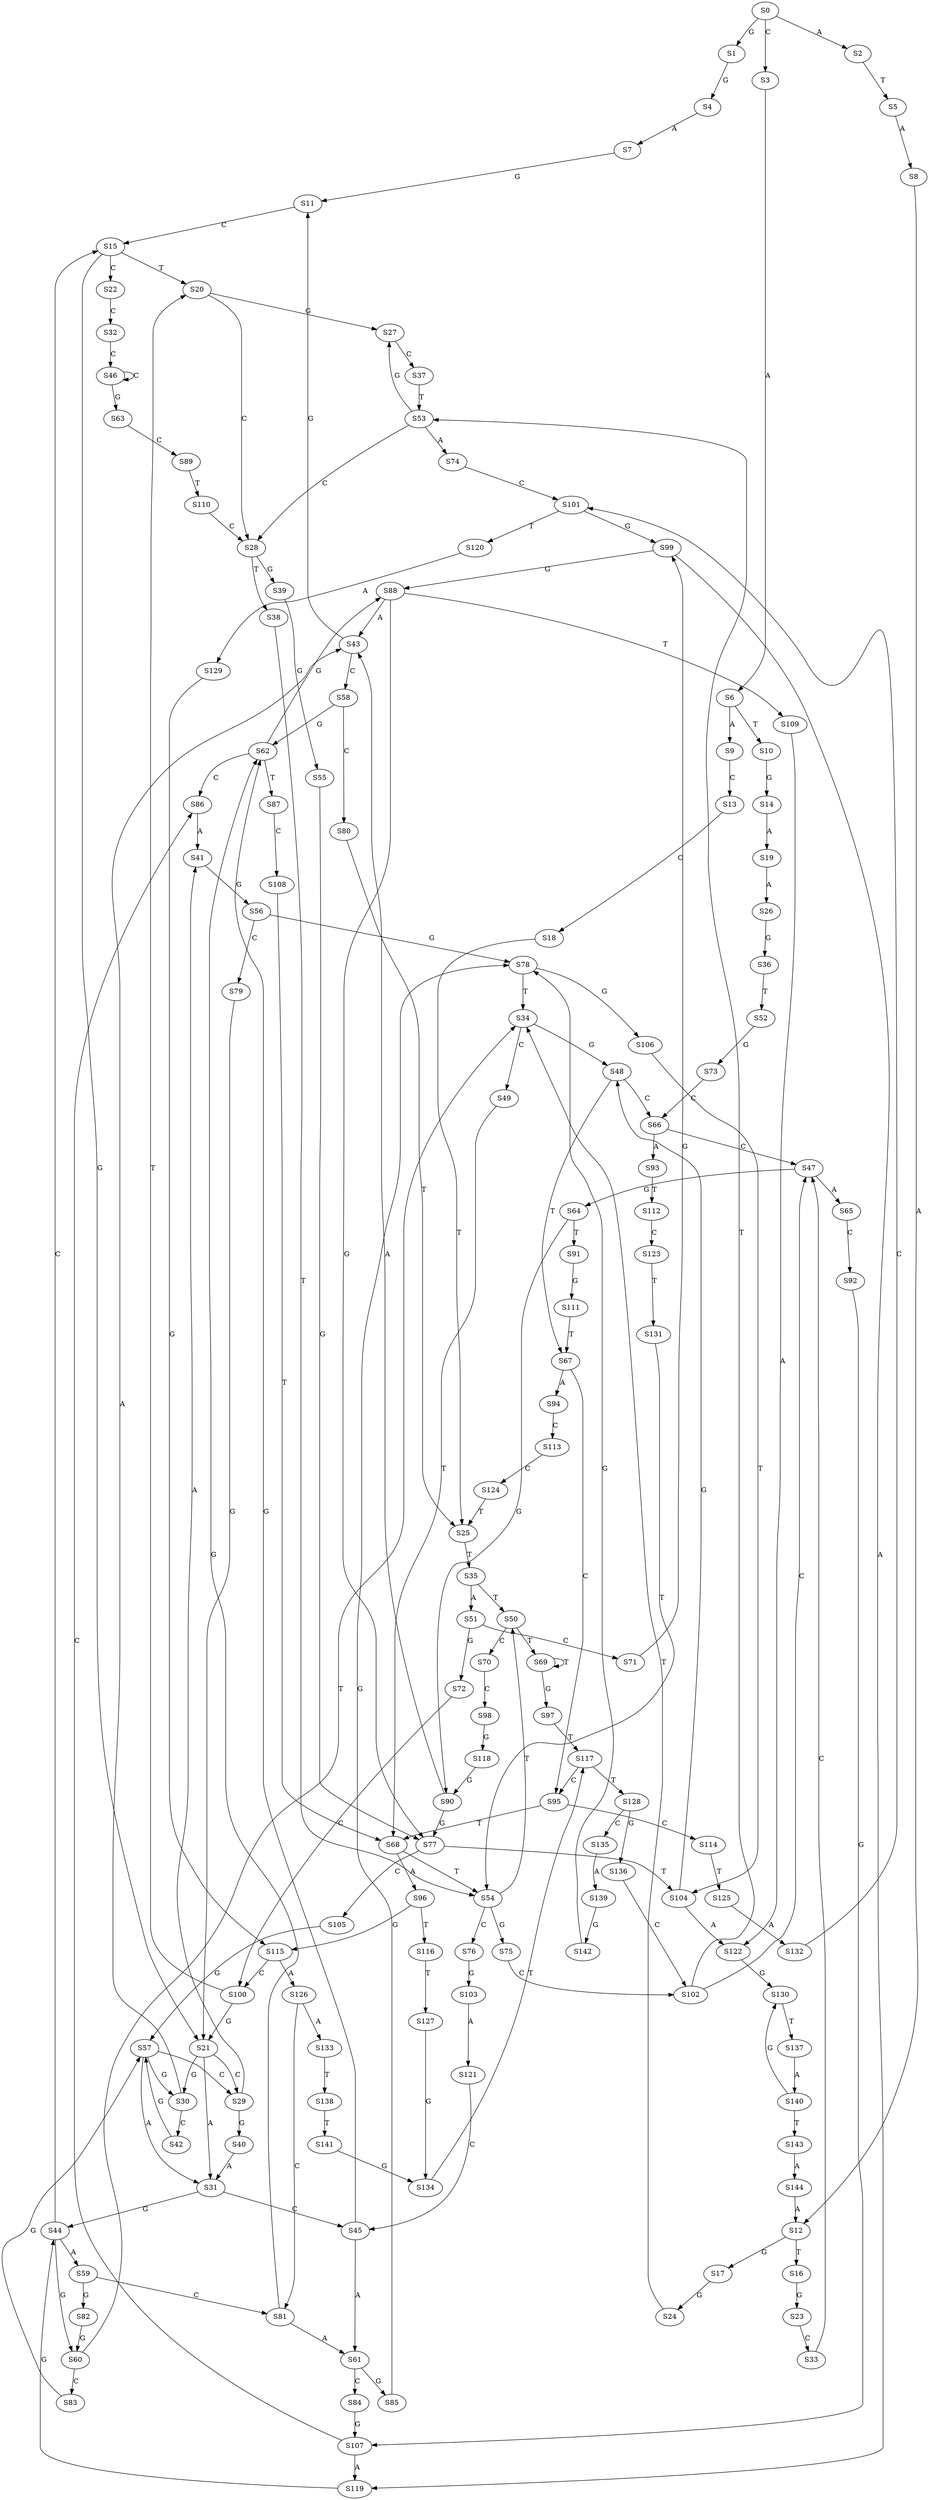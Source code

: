 strict digraph  {
	S0 -> S1 [ label = G ];
	S0 -> S2 [ label = A ];
	S0 -> S3 [ label = C ];
	S1 -> S4 [ label = G ];
	S2 -> S5 [ label = T ];
	S3 -> S6 [ label = A ];
	S4 -> S7 [ label = A ];
	S5 -> S8 [ label = A ];
	S6 -> S9 [ label = A ];
	S6 -> S10 [ label = T ];
	S7 -> S11 [ label = G ];
	S8 -> S12 [ label = A ];
	S9 -> S13 [ label = C ];
	S10 -> S14 [ label = G ];
	S11 -> S15 [ label = C ];
	S12 -> S16 [ label = T ];
	S12 -> S17 [ label = G ];
	S13 -> S18 [ label = C ];
	S14 -> S19 [ label = A ];
	S15 -> S20 [ label = T ];
	S15 -> S21 [ label = G ];
	S15 -> S22 [ label = C ];
	S16 -> S23 [ label = G ];
	S17 -> S24 [ label = G ];
	S18 -> S25 [ label = T ];
	S19 -> S26 [ label = A ];
	S20 -> S27 [ label = G ];
	S20 -> S28 [ label = C ];
	S21 -> S29 [ label = C ];
	S21 -> S30 [ label = G ];
	S21 -> S31 [ label = A ];
	S22 -> S32 [ label = C ];
	S23 -> S33 [ label = C ];
	S24 -> S34 [ label = T ];
	S25 -> S35 [ label = T ];
	S26 -> S36 [ label = G ];
	S27 -> S37 [ label = C ];
	S28 -> S38 [ label = T ];
	S28 -> S39 [ label = G ];
	S29 -> S40 [ label = G ];
	S29 -> S41 [ label = A ];
	S30 -> S42 [ label = C ];
	S30 -> S43 [ label = A ];
	S31 -> S44 [ label = G ];
	S31 -> S45 [ label = C ];
	S32 -> S46 [ label = C ];
	S33 -> S47 [ label = C ];
	S34 -> S48 [ label = G ];
	S34 -> S49 [ label = C ];
	S35 -> S50 [ label = T ];
	S35 -> S51 [ label = A ];
	S36 -> S52 [ label = T ];
	S37 -> S53 [ label = T ];
	S38 -> S54 [ label = T ];
	S39 -> S55 [ label = G ];
	S40 -> S31 [ label = A ];
	S41 -> S56 [ label = G ];
	S42 -> S57 [ label = G ];
	S43 -> S58 [ label = C ];
	S43 -> S11 [ label = G ];
	S44 -> S59 [ label = A ];
	S44 -> S15 [ label = C ];
	S44 -> S60 [ label = G ];
	S45 -> S61 [ label = A ];
	S45 -> S62 [ label = G ];
	S46 -> S63 [ label = G ];
	S46 -> S46 [ label = C ];
	S47 -> S64 [ label = G ];
	S47 -> S65 [ label = A ];
	S48 -> S66 [ label = C ];
	S48 -> S67 [ label = T ];
	S49 -> S68 [ label = T ];
	S50 -> S69 [ label = T ];
	S50 -> S70 [ label = C ];
	S51 -> S71 [ label = C ];
	S51 -> S72 [ label = G ];
	S52 -> S73 [ label = G ];
	S53 -> S74 [ label = A ];
	S53 -> S28 [ label = C ];
	S53 -> S27 [ label = G ];
	S54 -> S75 [ label = G ];
	S54 -> S50 [ label = T ];
	S54 -> S76 [ label = C ];
	S55 -> S77 [ label = G ];
	S56 -> S78 [ label = G ];
	S56 -> S79 [ label = C ];
	S57 -> S29 [ label = C ];
	S57 -> S31 [ label = A ];
	S57 -> S30 [ label = G ];
	S58 -> S62 [ label = G ];
	S58 -> S80 [ label = C ];
	S59 -> S81 [ label = C ];
	S59 -> S82 [ label = G ];
	S60 -> S83 [ label = C ];
	S60 -> S34 [ label = T ];
	S61 -> S84 [ label = C ];
	S61 -> S85 [ label = G ];
	S62 -> S86 [ label = C ];
	S62 -> S87 [ label = T ];
	S62 -> S88 [ label = G ];
	S63 -> S89 [ label = C ];
	S64 -> S90 [ label = G ];
	S64 -> S91 [ label = T ];
	S65 -> S92 [ label = C ];
	S66 -> S93 [ label = A ];
	S66 -> S47 [ label = C ];
	S67 -> S94 [ label = A ];
	S67 -> S95 [ label = C ];
	S68 -> S54 [ label = T ];
	S68 -> S96 [ label = A ];
	S69 -> S97 [ label = G ];
	S69 -> S69 [ label = T ];
	S70 -> S98 [ label = C ];
	S71 -> S99 [ label = G ];
	S72 -> S100 [ label = C ];
	S73 -> S66 [ label = C ];
	S74 -> S101 [ label = C ];
	S75 -> S102 [ label = C ];
	S76 -> S103 [ label = G ];
	S77 -> S104 [ label = T ];
	S77 -> S105 [ label = C ];
	S78 -> S34 [ label = T ];
	S78 -> S106 [ label = G ];
	S79 -> S21 [ label = G ];
	S80 -> S25 [ label = T ];
	S81 -> S61 [ label = A ];
	S81 -> S62 [ label = G ];
	S82 -> S60 [ label = G ];
	S83 -> S57 [ label = G ];
	S84 -> S107 [ label = G ];
	S85 -> S78 [ label = G ];
	S86 -> S41 [ label = A ];
	S87 -> S108 [ label = C ];
	S88 -> S77 [ label = G ];
	S88 -> S109 [ label = T ];
	S88 -> S43 [ label = A ];
	S89 -> S110 [ label = T ];
	S90 -> S43 [ label = A ];
	S90 -> S77 [ label = G ];
	S91 -> S111 [ label = G ];
	S92 -> S107 [ label = G ];
	S93 -> S112 [ label = T ];
	S94 -> S113 [ label = C ];
	S95 -> S114 [ label = C ];
	S95 -> S68 [ label = T ];
	S96 -> S115 [ label = G ];
	S96 -> S116 [ label = T ];
	S97 -> S117 [ label = T ];
	S98 -> S118 [ label = G ];
	S99 -> S119 [ label = A ];
	S99 -> S88 [ label = G ];
	S100 -> S20 [ label = T ];
	S100 -> S21 [ label = G ];
	S101 -> S99 [ label = G ];
	S101 -> S120 [ label = T ];
	S102 -> S47 [ label = C ];
	S102 -> S53 [ label = T ];
	S103 -> S121 [ label = A ];
	S104 -> S122 [ label = A ];
	S104 -> S48 [ label = G ];
	S105 -> S57 [ label = G ];
	S106 -> S104 [ label = T ];
	S107 -> S86 [ label = C ];
	S107 -> S119 [ label = A ];
	S108 -> S68 [ label = T ];
	S109 -> S122 [ label = A ];
	S110 -> S28 [ label = C ];
	S111 -> S67 [ label = T ];
	S112 -> S123 [ label = C ];
	S113 -> S124 [ label = C ];
	S114 -> S125 [ label = T ];
	S115 -> S126 [ label = A ];
	S115 -> S100 [ label = C ];
	S116 -> S127 [ label = T ];
	S117 -> S128 [ label = T ];
	S117 -> S95 [ label = C ];
	S118 -> S90 [ label = G ];
	S119 -> S44 [ label = G ];
	S120 -> S129 [ label = A ];
	S121 -> S45 [ label = C ];
	S122 -> S130 [ label = G ];
	S123 -> S131 [ label = T ];
	S124 -> S25 [ label = T ];
	S125 -> S132 [ label = A ];
	S126 -> S133 [ label = A ];
	S126 -> S81 [ label = C ];
	S127 -> S134 [ label = G ];
	S128 -> S135 [ label = C ];
	S128 -> S136 [ label = G ];
	S129 -> S115 [ label = G ];
	S130 -> S137 [ label = T ];
	S131 -> S54 [ label = T ];
	S132 -> S101 [ label = C ];
	S133 -> S138 [ label = T ];
	S134 -> S117 [ label = T ];
	S135 -> S139 [ label = A ];
	S136 -> S102 [ label = C ];
	S137 -> S140 [ label = A ];
	S138 -> S141 [ label = T ];
	S139 -> S142 [ label = G ];
	S140 -> S143 [ label = T ];
	S140 -> S130 [ label = G ];
	S141 -> S134 [ label = G ];
	S142 -> S78 [ label = G ];
	S143 -> S144 [ label = A ];
	S144 -> S12 [ label = A ];
}
